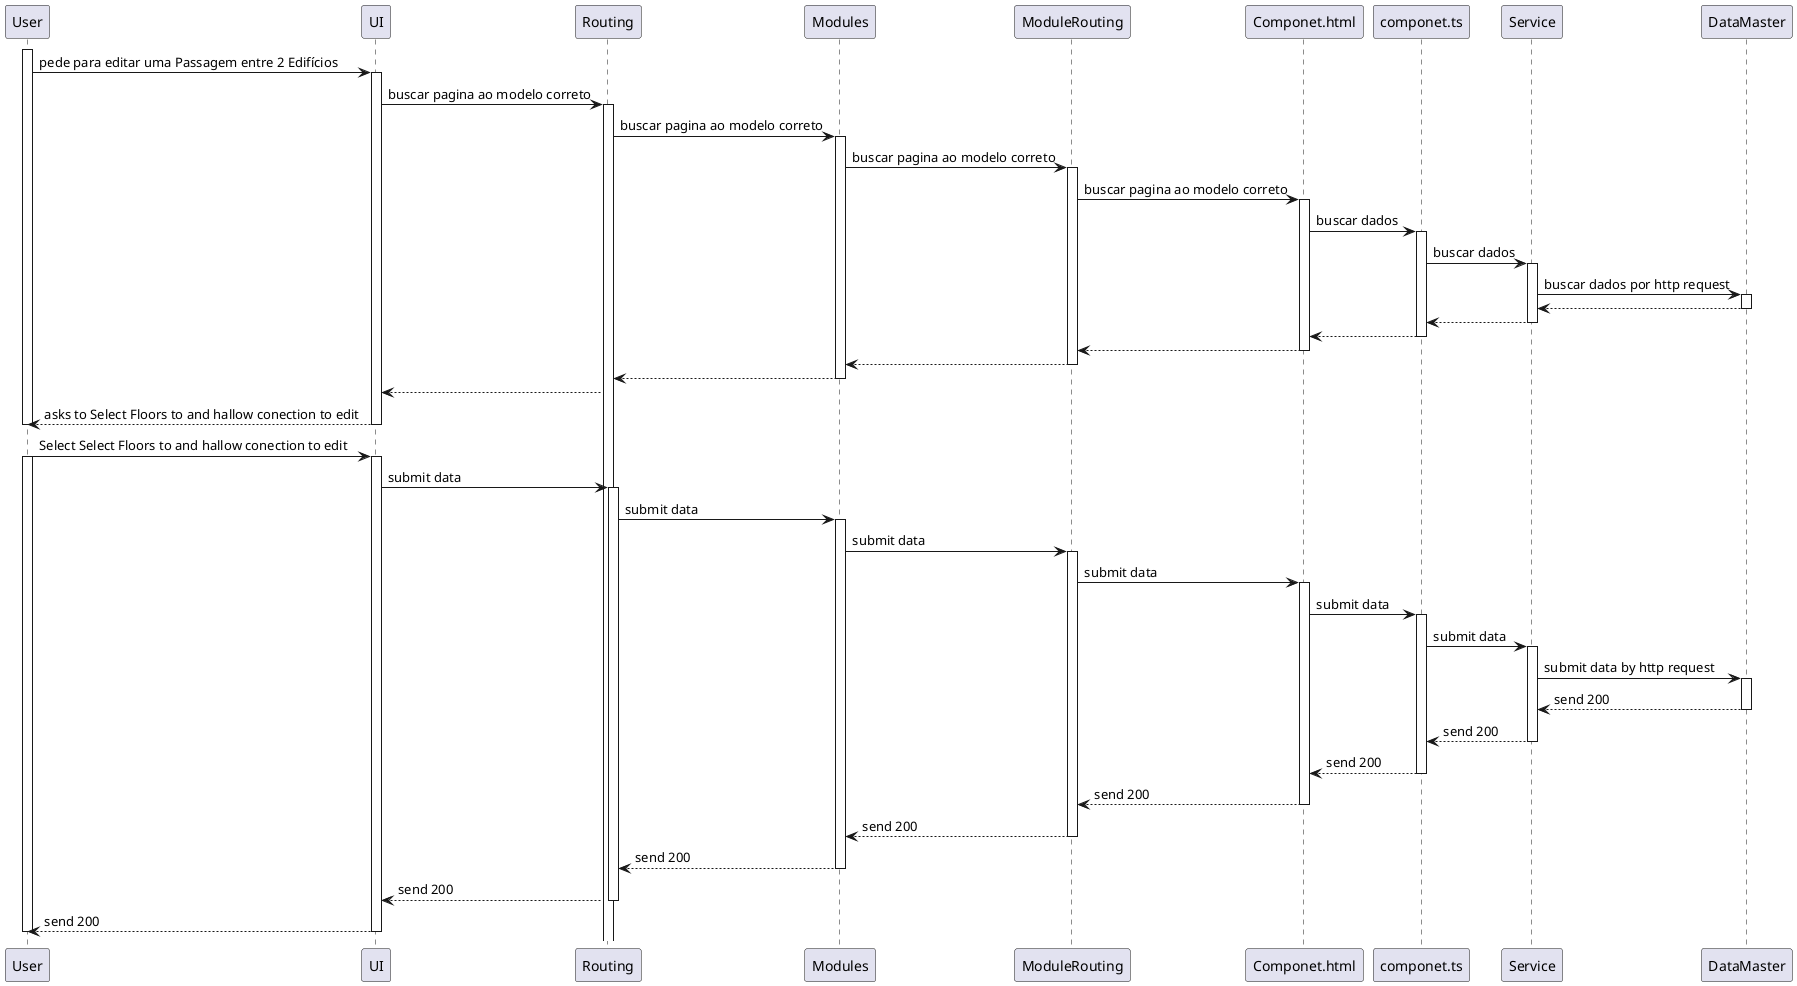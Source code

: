 @startuml
participant "User" as user
participant "UI" as UI
participant "Routing" as ROUT
participant "Modules" as Model
participant "ModuleRouting" as ModelRouting
participant "Componet.html" as html
participant "componet.ts" as data 
participant "Service" as service
participant "DataMaster" as Master
activate user
user -> UI : pede para editar uma Passagem entre 2 Edifícios
activate UI
UI -> ROUT : buscar pagina ao modelo correto
activate ROUT
ROUT -> Model : buscar pagina ao modelo correto
activate Model
Model -> ModelRouting : buscar pagina ao modelo correto
activate ModelRouting
ModelRouting -> html : buscar pagina ao modelo correto
activate html
html -> data : buscar dados
activate data
data -> service : buscar dados
activate service
service -> Master : buscar dados por http request
activate Master
Master --> service 
deactivate Master
service --> data

deactivate service
data --> html
deactivate data
html --> ModelRouting
deactivate html
ModelRouting --> Model
deactivate ModelRouting
Model --> ROUT
deactivate Model
ROUT --> UI
UI --> user: asks to Select Floors to and hallow conection to edit 
deactivate UI
deactivate user

user -> UI : Select Select Floors to and hallow conection to edit
activate user
activate UI
UI -> ROUT : submit data 
activate ROUT
ROUT -> Model : submit data
activate Model
Model -> ModelRouting : submit data
activate ModelRouting
ModelRouting -> html : submit data
activate html
html -> data : submit data
activate data
data -> service : submit data
activate service
service -> Master : submit data by http request
activate Master
Master --> service: send 200
deactivate Master
service --> data: send 200
deactivate service
data --> html: send 200
deactivate data
html --> ModelRouting: send 200
deactivate html
ModelRouting --> Model: send 200
deactivate ModelRouting
Model --> ROUT: send 200
deactivate Model
ROUT --> UI: send 200
deactivate ROUT
UI --> user: send 200
deactivate UI
deactivate user

@enduml
